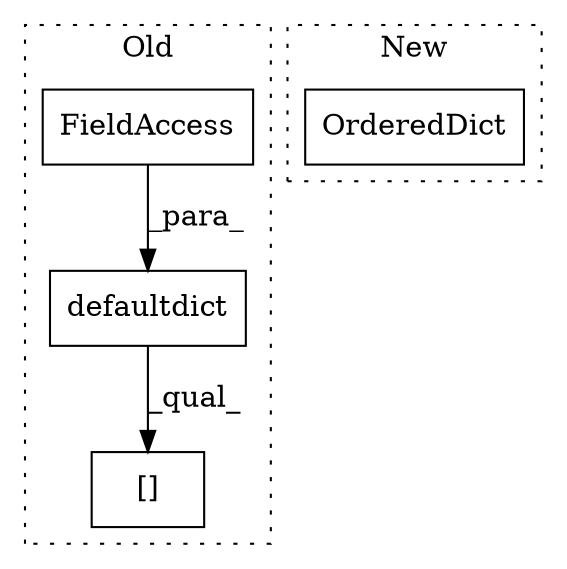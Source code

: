 digraph G {
subgraph cluster0 {
1 [label="defaultdict" a="32" s="1886,1902" l="12,1" shape="box"];
3 [label="FieldAccess" a="22" s="1898" l="4" shape="box"];
4 [label="[]" a="2" s="2094,2113" l="15,1" shape="box"];
label = "Old";
style="dotted";
}
subgraph cluster1 {
2 [label="OrderedDict" a="32" s="1862" l="13" shape="box"];
label = "New";
style="dotted";
}
1 -> 4 [label="_qual_"];
3 -> 1 [label="_para_"];
}